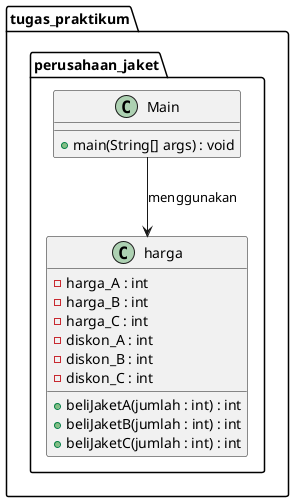 @startuml
package "tugas_praktikum.perusahaan_jaket" {

    class Main {
        +main(String[] args) : void
    }

    class harga {
        -harga_A : int
        -harga_B : int
        -harga_C : int
        -diskon_A : int
        -diskon_B : int
        -diskon_C : int
        +beliJaketA(jumlah : int) : int
        +beliJaketB(jumlah : int) : int
        +beliJaketC(jumlah : int) : int
    }

    Main --> harga : menggunakan
}
@enduml